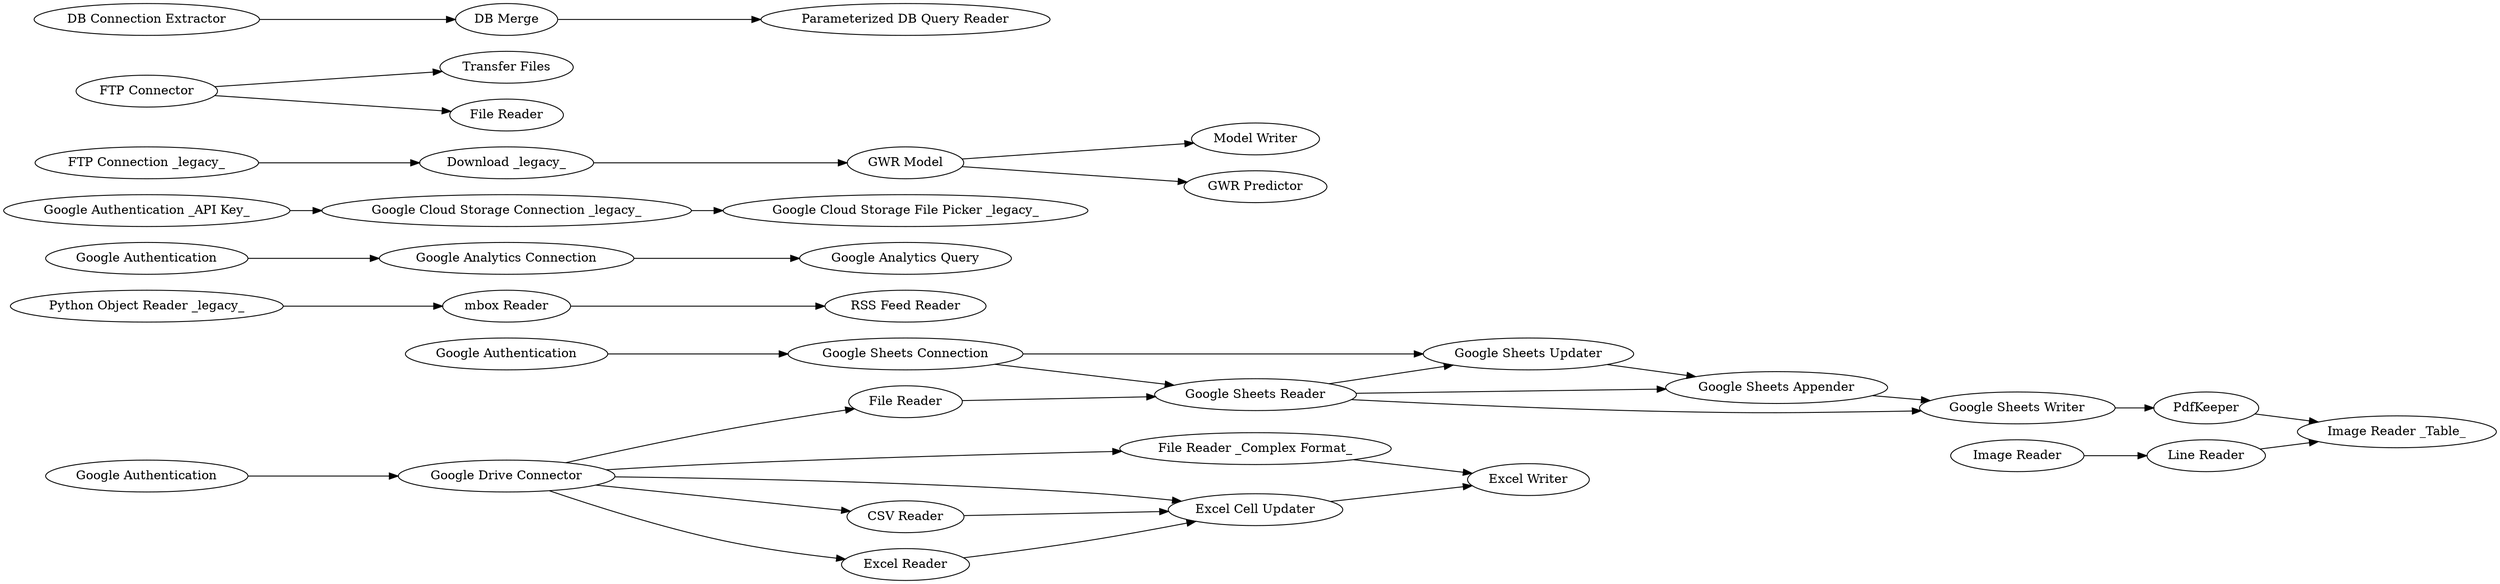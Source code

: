 digraph {
	"3129583645778019189_13" [label="Image Reader"]
	"3129583645778019189_22" [label="mbox Reader"]
	"3129583645778019189_44" [label="Google Analytics Query"]
	"3129583645778019189_31" [label="Google Drive Connector"]
	"3129583645778019189_33" [label="Google Cloud Storage File Picker _legacy_"]
	"3129583645778019189_24" [label="Excel Cell Updater"]
	"3129583645778019189_29" [label="Model Writer"]
	"3129583645778019189_35" [label="Google Sheets Writer"]
	"3129583645778019189_48" [label="FTP Connector"]
	"3129583645778019189_2" [label="File Reader"]
	"3129583645778019189_34" [label="Google Sheets Connection"]
	"3129583645778019189_11" [label="RSS Feed Reader"]
	"3129583645778019189_12" [label="Python Object Reader _legacy_"]
	"3129583645778019189_55" [label="GWR Predictor"]
	"3129583645778019189_14" [label="Image Reader _Table_"]
	"3129583645778019189_45" [label="Google Authentication"]
	"3129583645778019189_57" [label="DB Connection Extractor"]
	"3129583645778019189_10" [label="Parameterized DB Query Reader"]
	"3129583645778019189_38" [label="Google Authentication"]
	"3129583645778019189_4" [label="CSV Reader"]
	"3129583645778019189_43" [label="Google Analytics Connection"]
	"3129583645778019189_49" [label="FTP Connection _legacy_"]
	"3129583645778019189_23" [label=PdfKeeper]
	"3129583645778019189_1" [label="Excel Reader"]
	"3129583645778019189_3" [label="File Reader _Complex Format_"]
	"3129583645778019189_58" [label="DB Merge"]
	"3129583645778019189_36" [label="Google Sheets Appender"]
	"3129583645778019189_39" [label="Google Cloud Storage Connection _legacy_"]
	"3129583645778019189_25" [label="Excel Writer"]
	"3129583645778019189_18" [label="Google Sheets Reader"]
	"3129583645778019189_41" [label="Google Authentication _API Key_"]
	"3129583645778019189_37" [label="Google Sheets Updater"]
	"3129583645778019189_40" [label="Google Authentication"]
	"3129583645778019189_52" [label="Transfer Files"]
	"3129583645778019189_51" [label="File Reader"]
	"3129583645778019189_42" [label="Download _legacy_"]
	"3129583645778019189_54" [label="GWR Model"]
	"3129583645778019189_5" [label="Line Reader"]
	"3129583645778019189_58" -> "3129583645778019189_10"
	"3129583645778019189_36" -> "3129583645778019189_35"
	"3129583645778019189_48" -> "3129583645778019189_52"
	"3129583645778019189_57" -> "3129583645778019189_58"
	"3129583645778019189_12" -> "3129583645778019189_22"
	"3129583645778019189_23" -> "3129583645778019189_14"
	"3129583645778019189_31" -> "3129583645778019189_4"
	"3129583645778019189_31" -> "3129583645778019189_2"
	"3129583645778019189_1" -> "3129583645778019189_24"
	"3129583645778019189_39" -> "3129583645778019189_33"
	"3129583645778019189_31" -> "3129583645778019189_1"
	"3129583645778019189_5" -> "3129583645778019189_14"
	"3129583645778019189_54" -> "3129583645778019189_29"
	"3129583645778019189_2" -> "3129583645778019189_18"
	"3129583645778019189_54" -> "3129583645778019189_55"
	"3129583645778019189_24" -> "3129583645778019189_25"
	"3129583645778019189_35" -> "3129583645778019189_23"
	"3129583645778019189_22" -> "3129583645778019189_11"
	"3129583645778019189_38" -> "3129583645778019189_34"
	"3129583645778019189_43" -> "3129583645778019189_44"
	"3129583645778019189_40" -> "3129583645778019189_31"
	"3129583645778019189_18" -> "3129583645778019189_37"
	"3129583645778019189_4" -> "3129583645778019189_24"
	"3129583645778019189_41" -> "3129583645778019189_39"
	"3129583645778019189_49" -> "3129583645778019189_42"
	"3129583645778019189_18" -> "3129583645778019189_36"
	"3129583645778019189_18" -> "3129583645778019189_35"
	"3129583645778019189_45" -> "3129583645778019189_43"
	"3129583645778019189_3" -> "3129583645778019189_25"
	"3129583645778019189_13" -> "3129583645778019189_5"
	"3129583645778019189_31" -> "3129583645778019189_3"
	"3129583645778019189_37" -> "3129583645778019189_36"
	"3129583645778019189_34" -> "3129583645778019189_37"
	"3129583645778019189_42" -> "3129583645778019189_54"
	"3129583645778019189_48" -> "3129583645778019189_51"
	"3129583645778019189_31" -> "3129583645778019189_24"
	"3129583645778019189_34" -> "3129583645778019189_18"
	rankdir=LR
}
